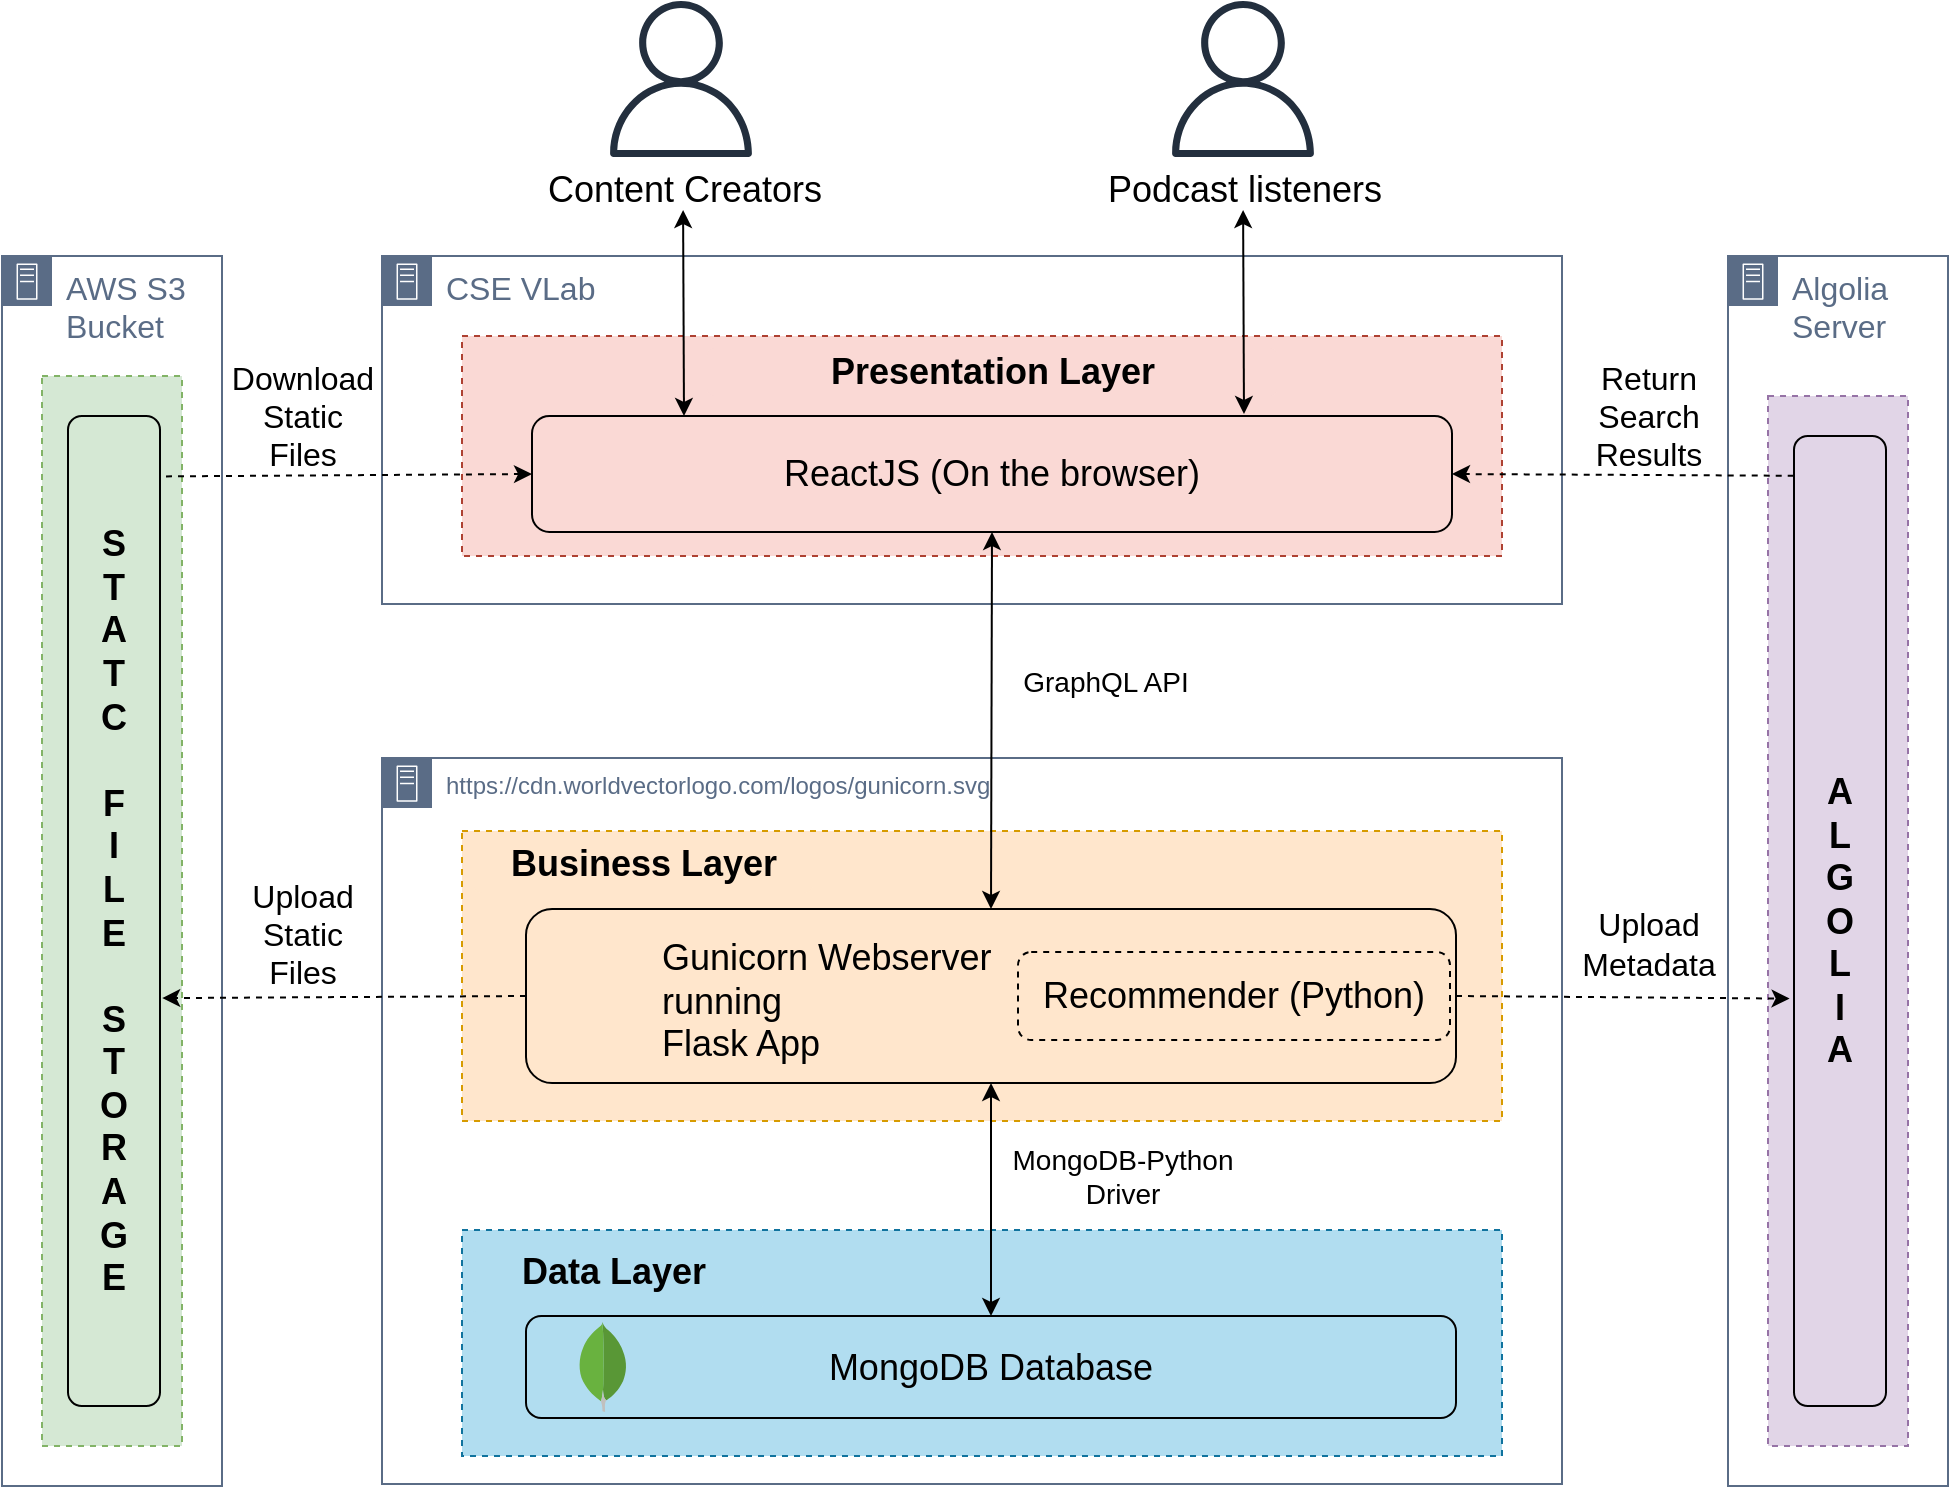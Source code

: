 <mxfile version="13.7.9" type="device"><diagram id="IO1a-XRvAB7sUkpjMR64" name="Page-1"><mxGraphModel dx="918" dy="1398" grid="1" gridSize="10" guides="1" tooltips="1" connect="1" arrows="1" fold="1" page="1" pageScale="1" pageWidth="1169" pageHeight="827" math="0" shadow="0"><root><mxCell id="0"/><mxCell id="1" parent="0"/><mxCell id="BMG0jZ-U6SKNwKdfySfS-5" value="https://cdn.worldvectorlogo.com/logos/gunicorn.svg" style="points=[[0,0],[0.25,0],[0.5,0],[0.75,0],[1,0],[1,0.25],[1,0.5],[1,0.75],[1,1],[0.75,1],[0.5,1],[0.25,1],[0,1],[0,0.75],[0,0.5],[0,0.25]];outlineConnect=0;gradientColor=none;html=1;whiteSpace=wrap;fontSize=12;fontStyle=0;shape=mxgraph.aws4.group;grIcon=mxgraph.aws4.group_on_premise;strokeColor=#5A6C86;fillColor=none;verticalAlign=top;align=left;spacingLeft=30;fontColor=#5A6C86;dashed=0;" parent="1" vertex="1"><mxGeometry x="280" y="421" width="590" height="363" as="geometry"/></mxCell><mxCell id="cIC26yuNRsX0rX7SVhkF-15" value="" style="rounded=0;whiteSpace=wrap;html=1;fillColor=#b1ddf0;dashed=1;strokeColor=#10739e;" parent="1" vertex="1"><mxGeometry x="320" y="657" width="520" height="113" as="geometry"/></mxCell><mxCell id="cIC26yuNRsX0rX7SVhkF-34" value="&lt;font style=&quot;font-size: 16px&quot;&gt;CSE VLab&lt;/font&gt;" style="points=[[0,0],[0.25,0],[0.5,0],[0.75,0],[1,0],[1,0.25],[1,0.5],[1,0.75],[1,1],[0.75,1],[0.5,1],[0.25,1],[0,1],[0,0.75],[0,0.5],[0,0.25]];outlineConnect=0;gradientColor=none;html=1;whiteSpace=wrap;fontSize=12;fontStyle=0;shape=mxgraph.aws4.group;grIcon=mxgraph.aws4.group_on_premise;strokeColor=#5A6C86;fillColor=none;verticalAlign=top;align=left;spacingLeft=30;fontColor=#5A6C86;dashed=0;direction=east;" parent="1" vertex="1"><mxGeometry x="280" y="170" width="590" height="174" as="geometry"/></mxCell><mxCell id="cIC26yuNRsX0rX7SVhkF-30" value="" style="rounded=0;whiteSpace=wrap;html=1;fillColor=#fad9d5;dashed=1;strokeColor=#ae4132;" parent="1" vertex="1"><mxGeometry x="320" y="210" width="520" height="110" as="geometry"/></mxCell><mxCell id="cIC26yuNRsX0rX7SVhkF-13" value="" style="rounded=0;whiteSpace=wrap;html=1;fillColor=#ffe6cc;dashed=1;strokeColor=#d79b00;" parent="1" vertex="1"><mxGeometry x="320" y="457.5" width="520" height="145" as="geometry"/></mxCell><mxCell id="cIC26yuNRsX0rX7SVhkF-27" value="" style="endArrow=classic;html=1;startArrow=classic;startFill=1;entryX=0.5;entryY=1;entryDx=0;entryDy=0;exitX=0.5;exitY=0;exitDx=0;exitDy=0;" parent="1" source="MHKTkChnoxCfZj44uHmd-47" target="cIC26yuNRsX0rX7SVhkF-17" edge="1"><mxGeometry width="50" height="50" relative="1" as="geometry"><mxPoint x="523.5" y="850" as="sourcePoint"/><mxPoint x="435" y="577" as="targetPoint"/></mxGeometry></mxCell><mxCell id="cIC26yuNRsX0rX7SVhkF-28" value="&lt;b&gt;&lt;font style=&quot;font-size: 18px&quot;&gt;Business Layer&lt;/font&gt;&lt;/b&gt;" style="rounded=1;whiteSpace=wrap;html=1;fillColor=#ffe6cc;strokeColor=none;" parent="1" vertex="1"><mxGeometry x="325.5" y="458.5" width="170" height="30" as="geometry"/></mxCell><mxCell id="cIC26yuNRsX0rX7SVhkF-33" value="" style="endArrow=classic;startArrow=classic;html=1;entryX=0.5;entryY=1;entryDx=0;entryDy=0;exitX=0.5;exitY=0;exitDx=0;exitDy=0;" parent="1" source="cIC26yuNRsX0rX7SVhkF-17" target="cIC26yuNRsX0rX7SVhkF-12" edge="1"><mxGeometry width="50" height="50" relative="1" as="geometry"><mxPoint x="452" y="531" as="sourcePoint"/><mxPoint x="471" y="460" as="targetPoint"/></mxGeometry></mxCell><mxCell id="BMG0jZ-U6SKNwKdfySfS-3" value="&lt;font style=&quot;font-size: 14px&quot;&gt;MongoDB-Python&lt;br&gt;Driver&lt;/font&gt;" style="text;html=1;align=center;verticalAlign=middle;resizable=0;points=[];autosize=1;" parent="1" vertex="1"><mxGeometry x="585" y="610" width="130" height="40" as="geometry"/></mxCell><mxCell id="cIC26yuNRsX0rX7SVhkF-29" value="&lt;b&gt;&lt;font style=&quot;font-size: 18px&quot;&gt;Presentation Layer&lt;/font&gt;&lt;/b&gt;" style="rounded=1;whiteSpace=wrap;html=1;fillColor=#fad9d5;strokeColor=none;" parent="1" vertex="1"><mxGeometry x="442.5" y="216" width="285" height="24" as="geometry"/></mxCell><mxCell id="cIC26yuNRsX0rX7SVhkF-12" value="&lt;font style=&quot;font-size: 18px&quot;&gt;ReactJS (On the browser)&lt;/font&gt;" style="rounded=1;whiteSpace=wrap;html=1;fillColor=none;" parent="1" vertex="1"><mxGeometry x="355" y="250" width="460" height="58" as="geometry"/></mxCell><mxCell id="cIC26yuNRsX0rX7SVhkF-42" value="" style="endArrow=classic;html=1;startArrow=classic;startFill=1;" parent="1" target="cIC26yuNRsX0rX7SVhkF-41" edge="1"><mxGeometry width="50" height="50" relative="1" as="geometry"><mxPoint x="711" y="249" as="sourcePoint"/><mxPoint x="715" y="118" as="targetPoint"/><Array as="points"/></mxGeometry></mxCell><mxCell id="J_TBknuuHsd0TgBZy-wK-3" value="" style="endArrow=classic;html=1;startArrow=classic;startFill=1;" parent="1" target="J_TBknuuHsd0TgBZy-wK-2" edge="1"><mxGeometry width="50" height="50" relative="1" as="geometry"><mxPoint x="431" y="250" as="sourcePoint"/><mxPoint x="418" y="110" as="targetPoint"/><Array as="points"/></mxGeometry></mxCell><mxCell id="cIC26yuNRsX0rX7SVhkF-20" value="&lt;b&gt;&lt;font style=&quot;font-size: 18px&quot;&gt;Data Layer&lt;/font&gt;&lt;/b&gt;" style="rounded=1;whiteSpace=wrap;html=1;fillColor=#b1ddf0;strokeColor=none;" parent="1" vertex="1"><mxGeometry x="321" y="658" width="150" height="40" as="geometry"/></mxCell><mxCell id="MHKTkChnoxCfZj44uHmd-21" value="" style="group" parent="1" vertex="1" connectable="0"><mxGeometry x="584" y="352" width="176.5" height="61" as="geometry"/></mxCell><mxCell id="cIC26yuNRsX0rX7SVhkF-35" value="&lt;font style=&quot;font-size: 14px&quot;&gt;GraphQL API&lt;/font&gt;" style="rounded=1;whiteSpace=wrap;html=1;fillColor=none;strokeColor=none;direction=south;" parent="MHKTkChnoxCfZj44uHmd-21" vertex="1"><mxGeometry x="8" y="10.5" width="100" height="40" as="geometry"/></mxCell><mxCell id="cIC26yuNRsX0rX7SVhkF-37" value="" style="shape=image;html=1;verticalAlign=top;verticalLabelPosition=bottom;labelBackgroundColor=#ffffff;imageAspect=0;aspect=fixed;image=https://cdn4.iconfinder.com/data/icons/logos-brands-5/24/graphql-128.png;dashed=1;strokeColor=#000000;fillColor=none;" parent="MHKTkChnoxCfZj44uHmd-21" vertex="1"><mxGeometry x="115.5" width="61" height="61" as="geometry"/></mxCell><mxCell id="cIC26yuNRsX0rX7SVhkF-40" value="" style="outlineConnect=0;fontColor=#232F3E;gradientColor=none;fillColor=#232F3E;strokeColor=none;dashed=0;verticalLabelPosition=bottom;verticalAlign=top;align=center;html=1;fontSize=12;fontStyle=0;aspect=fixed;pointerEvents=1;shape=mxgraph.aws4.user;" parent="1" vertex="1"><mxGeometry x="671.5" y="42.5" width="78" height="78" as="geometry"/></mxCell><mxCell id="cIC26yuNRsX0rX7SVhkF-41" value="&lt;font style=&quot;font-size: 18px&quot;&gt;Podcast listeners&lt;/font&gt;" style="text;html=1;align=center;verticalAlign=middle;resizable=0;points=[];autosize=1;" parent="1" vertex="1"><mxGeometry x="635.5" y="127.0" width="150" height="20" as="geometry"/></mxCell><mxCell id="J_TBknuuHsd0TgBZy-wK-1" value="" style="outlineConnect=0;fontColor=#232F3E;gradientColor=none;fillColor=#232F3E;strokeColor=none;dashed=0;verticalLabelPosition=bottom;verticalAlign=top;align=center;html=1;fontSize=12;fontStyle=0;aspect=fixed;pointerEvents=1;shape=mxgraph.aws4.user;" parent="1" vertex="1"><mxGeometry x="390.5" y="42.5" width="78" height="78" as="geometry"/></mxCell><mxCell id="J_TBknuuHsd0TgBZy-wK-2" value="&lt;font style=&quot;font-size: 18px&quot;&gt;Content Creators&lt;/font&gt;" style="text;html=1;align=center;verticalAlign=middle;resizable=0;points=[];autosize=1;direction=south;" parent="1" vertex="1"><mxGeometry x="355.5" y="127.0" width="150" height="20" as="geometry"/></mxCell><mxCell id="MHKTkChnoxCfZj44uHmd-22" value="&lt;font style=&quot;font-size: 16px&quot;&gt;AWS S3 Bucket&lt;/font&gt;" style="points=[[0,0],[0.25,0],[0.5,0],[0.75,0],[1,0],[1,0.25],[1,0.5],[1,0.75],[1,1],[0.75,1],[0.5,1],[0.25,1],[0,1],[0,0.75],[0,0.5],[0,0.25]];outlineConnect=0;gradientColor=none;html=1;whiteSpace=wrap;fontSize=12;fontStyle=0;shape=mxgraph.aws4.group;grIcon=mxgraph.aws4.group_on_premise;strokeColor=#5A6C86;fillColor=none;verticalAlign=top;align=left;spacingLeft=30;fontColor=#5A6C86;dashed=0;" parent="1" vertex="1"><mxGeometry x="90" y="170" width="110" height="615" as="geometry"/></mxCell><mxCell id="MHKTkChnoxCfZj44uHmd-24" value="" style="rounded=0;whiteSpace=wrap;html=1;fillColor=#d5e8d4;dashed=1;strokeColor=#82b366;" parent="1" vertex="1"><mxGeometry x="110" y="230" width="70" height="535" as="geometry"/></mxCell><mxCell id="MHKTkChnoxCfZj44uHmd-30" value="&lt;font style=&quot;font-size: 18px&quot;&gt;&lt;b&gt;S&lt;br&gt;T&lt;br&gt;A&lt;br&gt;T&lt;br&gt;C&lt;br&gt;&lt;br&gt;F&lt;br&gt;I&lt;br&gt;L&lt;br&gt;E&lt;br&gt;&lt;br&gt;S&lt;br&gt;T&lt;br&gt;O&lt;br&gt;R&lt;br&gt;A&lt;br&gt;G&lt;br&gt;E&lt;/b&gt;&lt;br&gt;&lt;/font&gt;" style="rounded=1;whiteSpace=wrap;html=1;fillColor=none;" parent="1" vertex="1"><mxGeometry x="123" y="250" width="46" height="495" as="geometry"/></mxCell><mxCell id="MHKTkChnoxCfZj44uHmd-32" value="" style="endArrow=classic;html=1;exitX=0;exitY=0.5;exitDx=0;exitDy=0;dashed=1;entryX=1.024;entryY=0.588;entryDx=0;entryDy=0;entryPerimeter=0;" parent="1" source="cIC26yuNRsX0rX7SVhkF-17" target="MHKTkChnoxCfZj44uHmd-30" edge="1"><mxGeometry width="50" height="50" relative="1" as="geometry"><mxPoint x="254.5" y="572.5" as="sourcePoint"/><mxPoint x="210" y="560" as="targetPoint"/></mxGeometry></mxCell><mxCell id="MHKTkChnoxCfZj44uHmd-34" value="&lt;span style=&quot;font-size: 16px&quot;&gt;Download&lt;br&gt;Static&lt;br&gt;Files&lt;br&gt;&lt;/span&gt;" style="text;html=1;align=center;verticalAlign=middle;resizable=0;points=[];autosize=1;" parent="1" vertex="1"><mxGeometry x="195" y="225" width="90" height="50" as="geometry"/></mxCell><mxCell id="MHKTkChnoxCfZj44uHmd-35" value="" style="endArrow=classic;html=1;dashed=1;entryX=0;entryY=0.5;entryDx=0;entryDy=0;exitX=1.065;exitY=0.061;exitDx=0;exitDy=0;exitPerimeter=0;" parent="1" source="MHKTkChnoxCfZj44uHmd-30" target="cIC26yuNRsX0rX7SVhkF-12" edge="1"><mxGeometry width="50" height="50" relative="1" as="geometry"><mxPoint x="174.5" y="282.5" as="sourcePoint"/><mxPoint x="164.5" y="293.5" as="targetPoint"/></mxGeometry></mxCell><mxCell id="MHKTkChnoxCfZj44uHmd-40" value="&lt;font style=&quot;font-size: 16px&quot;&gt;Algolia&lt;br&gt;Server&lt;br&gt;&lt;/font&gt;" style="points=[[0,0],[0.25,0],[0.5,0],[0.75,0],[1,0],[1,0.25],[1,0.5],[1,0.75],[1,1],[0.75,1],[0.5,1],[0.25,1],[0,1],[0,0.75],[0,0.5],[0,0.25]];outlineConnect=0;gradientColor=none;html=1;whiteSpace=wrap;fontSize=12;fontStyle=0;shape=mxgraph.aws4.group;grIcon=mxgraph.aws4.group_on_premise;strokeColor=#5A6C86;fillColor=none;verticalAlign=top;align=left;spacingLeft=30;fontColor=#5A6C86;dashed=0;" parent="1" vertex="1"><mxGeometry x="953" y="170" width="110" height="615" as="geometry"/></mxCell><mxCell id="MHKTkChnoxCfZj44uHmd-41" value="" style="rounded=0;whiteSpace=wrap;html=1;fillColor=#e1d5e7;dashed=1;strokeColor=#9673a6;" parent="1" vertex="1"><mxGeometry x="973" y="240" width="70" height="525" as="geometry"/></mxCell><mxCell id="MHKTkChnoxCfZj44uHmd-42" value="&lt;font style=&quot;font-size: 18px&quot;&gt;&lt;b&gt;A&lt;br&gt;L&lt;br&gt;G&lt;br&gt;O&lt;br&gt;L&lt;br&gt;I&lt;br&gt;A&lt;/b&gt;&lt;br&gt;&lt;/font&gt;" style="rounded=1;whiteSpace=wrap;html=1;fillColor=none;" parent="1" vertex="1"><mxGeometry x="986" y="260" width="46" height="485" as="geometry"/></mxCell><mxCell id="MHKTkChnoxCfZj44uHmd-43" value="" style="group" parent="1" vertex="1" connectable="0"><mxGeometry x="352" y="496.5" width="465" height="131.23" as="geometry"/></mxCell><mxCell id="cIC26yuNRsX0rX7SVhkF-17" value="" style="rounded=1;whiteSpace=wrap;html=1;fillColor=none;" parent="MHKTkChnoxCfZj44uHmd-43" vertex="1"><mxGeometry width="465" height="87" as="geometry"/></mxCell><mxCell id="cIC26yuNRsX0rX7SVhkF-18" value="" style="shape=image;html=1;verticalAlign=top;verticalLabelPosition=bottom;labelBackgroundColor=#ffffff;imageAspect=0;aspect=fixed;image=https://cdn4.iconfinder.com/data/icons/logos-brands-5/24/flask-128.png;dashed=1;fillColor=none;" parent="MHKTkChnoxCfZj44uHmd-43" vertex="1"><mxGeometry x="6" width="50" height="50" as="geometry"/></mxCell><mxCell id="MHKTkChnoxCfZj44uHmd-38" value="&lt;font style=&quot;font-size: 18px&quot;&gt;Recommender (Python)&lt;/font&gt;" style="rounded=1;whiteSpace=wrap;html=1;fillColor=none;dashed=1;" parent="MHKTkChnoxCfZj44uHmd-43" vertex="1"><mxGeometry x="246" y="21.5" width="216" height="44" as="geometry"/></mxCell><mxCell id="MHKTkChnoxCfZj44uHmd-39" value="&lt;font style=&quot;font-size: 18px&quot;&gt;Gunicorn Webserver&lt;br&gt;running&lt;br&gt;Flask App&lt;/font&gt;" style="text;html=1;" parent="MHKTkChnoxCfZj44uHmd-43" vertex="1"><mxGeometry x="66" y="7" width="180" height="50" as="geometry"/></mxCell><mxCell id="q9_QB-mTmMFYMSO0WyGL-2" value="" style="shape=image;verticalLabelPosition=bottom;labelBackgroundColor=#ffffff;verticalAlign=top;aspect=fixed;imageAspect=0;image=https://cdn.worldvectorlogo.com/logos/gunicorn.svg;" vertex="1" parent="MHKTkChnoxCfZj44uHmd-43"><mxGeometry x="3" y="48.55" width="56" height="34.14" as="geometry"/></mxCell><mxCell id="MHKTkChnoxCfZj44uHmd-47" value="&lt;span style=&quot;font-size: 18px&quot;&gt;&lt;span style=&quot;white-space: normal&quot;&gt;MongoDB&amp;nbsp;&lt;/span&gt;&lt;span style=&quot;white-space: normal&quot;&gt;Database&lt;/span&gt;&lt;/span&gt;" style="rounded=1;whiteSpace=wrap;html=1;fillColor=none;" parent="1" vertex="1"><mxGeometry x="352" y="700" width="465" height="51" as="geometry"/></mxCell><mxCell id="cIC26yuNRsX0rX7SVhkF-38" value="" style="dashed=0;outlineConnect=0;html=1;align=center;labelPosition=center;verticalLabelPosition=bottom;verticalAlign=top;shape=mxgraph.weblogos.mongodb;strokeColor=#000000;fillColor=none;" parent="1" vertex="1"><mxGeometry x="378" y="703" width="25" height="45" as="geometry"/></mxCell><mxCell id="MHKTkChnoxCfZj44uHmd-51" value="" style="endArrow=classic;html=1;exitX=1;exitY=0.5;exitDx=0;exitDy=0;dashed=1;entryX=-0.048;entryY=0.58;entryDx=0;entryDy=0;entryPerimeter=0;" parent="1" source="cIC26yuNRsX0rX7SVhkF-17" target="MHKTkChnoxCfZj44uHmd-42" edge="1"><mxGeometry width="50" height="50" relative="1" as="geometry"><mxPoint x="362" y="550" as="sourcePoint"/><mxPoint x="996" y="542" as="targetPoint"/></mxGeometry></mxCell><mxCell id="MHKTkChnoxCfZj44uHmd-52" value="" style="endArrow=classic;html=1;dashed=1;entryX=1;entryY=0.5;entryDx=0;entryDy=0;exitX=-0.003;exitY=0.041;exitDx=0;exitDy=0;exitPerimeter=0;" parent="1" source="MHKTkChnoxCfZj44uHmd-42" target="cIC26yuNRsX0rX7SVhkF-12" edge="1"><mxGeometry width="50" height="50" relative="1" as="geometry"><mxPoint x="988" y="279" as="sourcePoint"/><mxPoint x="1053.5" y="74" as="targetPoint"/></mxGeometry></mxCell><mxCell id="MHKTkChnoxCfZj44uHmd-54" value="&lt;span style=&quot;font-size: 16px&quot;&gt;Upload&lt;br&gt;Static&lt;br&gt;Files&lt;br&gt;&lt;/span&gt;" style="text;html=1;align=center;verticalAlign=middle;resizable=0;points=[];autosize=1;" parent="1" vertex="1"><mxGeometry x="205" y="483.5" width="70" height="50" as="geometry"/></mxCell><mxCell id="MHKTkChnoxCfZj44uHmd-55" value="&lt;span style=&quot;font-size: 16px&quot;&gt;Return&lt;br&gt;Search&lt;br&gt;Results&lt;br&gt;&lt;/span&gt;" style="text;html=1;align=center;verticalAlign=middle;resizable=0;points=[];autosize=1;" parent="1" vertex="1"><mxGeometry x="878" y="225" width="70" height="50" as="geometry"/></mxCell><mxCell id="MHKTkChnoxCfZj44uHmd-57" value="&lt;span style=&quot;font-size: 16px&quot;&gt;Upload&lt;br&gt;Metadata&lt;br&gt;&lt;/span&gt;" style="text;html=1;align=center;verticalAlign=middle;resizable=0;points=[];autosize=1;" parent="1" vertex="1"><mxGeometry x="872.5" y="493.5" width="80" height="40" as="geometry"/></mxCell><mxCell id="cIC26yuNRsX0rX7SVhkF-3" value="" style="shape=image;html=1;verticalAlign=top;verticalLabelPosition=bottom;labelBackgroundColor=#ffffff;imageAspect=0;aspect=fixed;image=https://cdn4.iconfinder.com/data/icons/logos-3/600/React.js_logo-128.png" parent="1" vertex="1"><mxGeometry x="367" y="254.5" width="49" height="49" as="geometry"/></mxCell></root></mxGraphModel></diagram></mxfile>